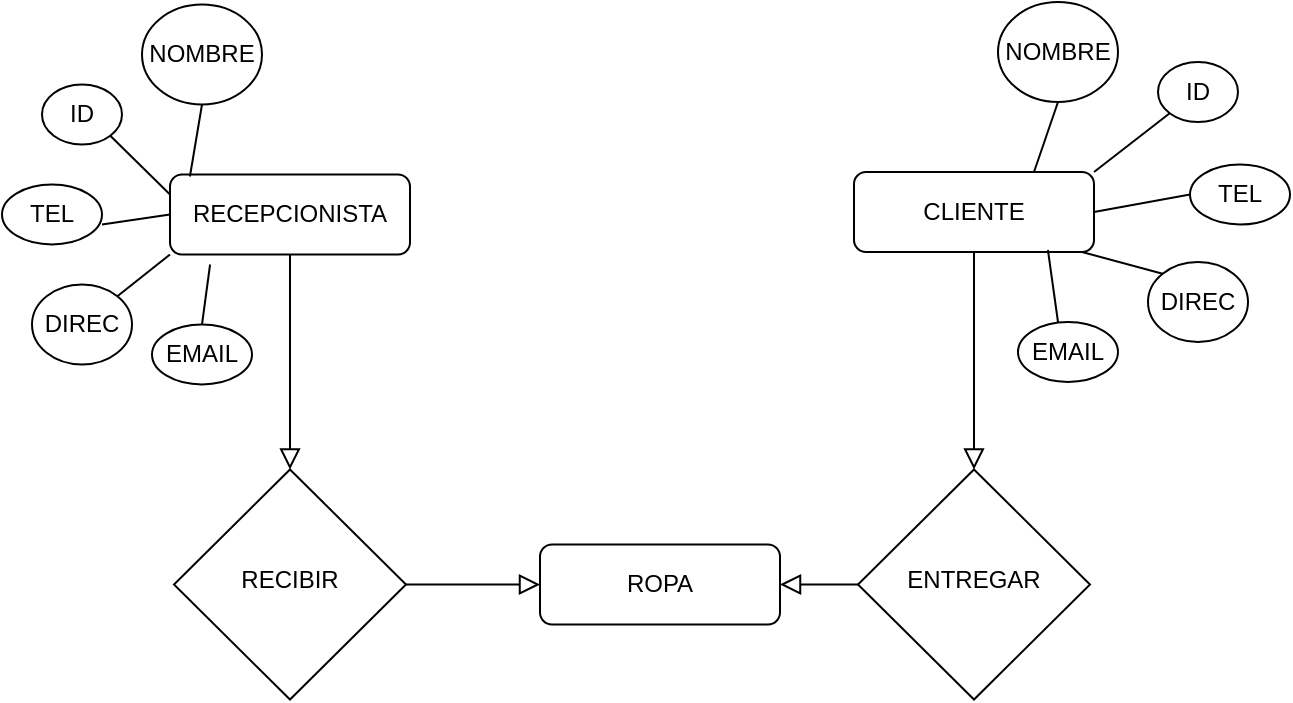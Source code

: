 <mxfile version="21.6.2" type="device">
  <diagram id="C5RBs43oDa-KdzZeNtuy" name="Page-1">
    <mxGraphModel dx="1339" dy="585" grid="1" gridSize="10" guides="1" tooltips="1" connect="1" arrows="1" fold="1" page="1" pageScale="1" pageWidth="827" pageHeight="1169" math="0" shadow="0">
      <root>
        <mxCell id="WIyWlLk6GJQsqaUBKTNV-0" />
        <mxCell id="WIyWlLk6GJQsqaUBKTNV-1" parent="WIyWlLk6GJQsqaUBKTNV-0" />
        <mxCell id="stQVZVlWbaRNSmeZQ-yg-0" value="" style="rounded=0;html=1;jettySize=auto;orthogonalLoop=1;fontSize=11;endArrow=block;endFill=0;endSize=8;strokeWidth=1;shadow=0;labelBackgroundColor=none;edgeStyle=orthogonalEdgeStyle;entryX=0;entryY=0.5;entryDx=0;entryDy=0;exitX=1;exitY=0.5;exitDx=0;exitDy=0;" edge="1" parent="WIyWlLk6GJQsqaUBKTNV-1" source="stQVZVlWbaRNSmeZQ-yg-2" target="stQVZVlWbaRNSmeZQ-yg-4">
          <mxGeometry relative="1" as="geometry">
            <mxPoint x="324" y="671.25" as="sourcePoint" />
            <mxPoint x="324" y="721.25" as="targetPoint" />
          </mxGeometry>
        </mxCell>
        <mxCell id="stQVZVlWbaRNSmeZQ-yg-1" value="RECEPCIONISTA" style="rounded=1;whiteSpace=wrap;html=1;fontSize=12;glass=0;strokeWidth=1;shadow=0;" vertex="1" parent="WIyWlLk6GJQsqaUBKTNV-1">
          <mxGeometry x="144" y="566.25" width="120" height="40" as="geometry" />
        </mxCell>
        <mxCell id="stQVZVlWbaRNSmeZQ-yg-2" value="RECIBIR" style="rhombus;whiteSpace=wrap;html=1;shadow=0;fontFamily=Helvetica;fontSize=12;align=center;strokeWidth=1;spacing=6;spacingTop=-4;" vertex="1" parent="WIyWlLk6GJQsqaUBKTNV-1">
          <mxGeometry x="146" y="713.75" width="116" height="115" as="geometry" />
        </mxCell>
        <mxCell id="stQVZVlWbaRNSmeZQ-yg-3" value="CLIENTE" style="rounded=1;whiteSpace=wrap;html=1;fontSize=12;glass=0;strokeWidth=1;shadow=0;" vertex="1" parent="WIyWlLk6GJQsqaUBKTNV-1">
          <mxGeometry x="486" y="565" width="120" height="40" as="geometry" />
        </mxCell>
        <mxCell id="stQVZVlWbaRNSmeZQ-yg-4" value="ROPA" style="rounded=1;whiteSpace=wrap;html=1;fontSize=12;glass=0;strokeWidth=1;shadow=0;" vertex="1" parent="WIyWlLk6GJQsqaUBKTNV-1">
          <mxGeometry x="329" y="751.25" width="120" height="40" as="geometry" />
        </mxCell>
        <mxCell id="stQVZVlWbaRNSmeZQ-yg-5" value="NOMBRE" style="ellipse;whiteSpace=wrap;html=1;" vertex="1" parent="WIyWlLk6GJQsqaUBKTNV-1">
          <mxGeometry x="130" y="481.25" width="60" height="50" as="geometry" />
        </mxCell>
        <mxCell id="stQVZVlWbaRNSmeZQ-yg-6" value="ID" style="ellipse;whiteSpace=wrap;html=1;" vertex="1" parent="WIyWlLk6GJQsqaUBKTNV-1">
          <mxGeometry x="80" y="521.25" width="40" height="30" as="geometry" />
        </mxCell>
        <mxCell id="stQVZVlWbaRNSmeZQ-yg-7" value="TEL" style="ellipse;whiteSpace=wrap;html=1;" vertex="1" parent="WIyWlLk6GJQsqaUBKTNV-1">
          <mxGeometry x="60" y="571.25" width="50" height="30" as="geometry" />
        </mxCell>
        <mxCell id="stQVZVlWbaRNSmeZQ-yg-8" value="DIREC" style="ellipse;whiteSpace=wrap;html=1;" vertex="1" parent="WIyWlLk6GJQsqaUBKTNV-1">
          <mxGeometry x="75" y="621.25" width="50" height="40" as="geometry" />
        </mxCell>
        <mxCell id="stQVZVlWbaRNSmeZQ-yg-9" value="EMAIL" style="ellipse;whiteSpace=wrap;html=1;" vertex="1" parent="WIyWlLk6GJQsqaUBKTNV-1">
          <mxGeometry x="135" y="641.25" width="50" height="30" as="geometry" />
        </mxCell>
        <mxCell id="stQVZVlWbaRNSmeZQ-yg-10" value="" style="endArrow=none;html=1;rounded=0;entryX=0.167;entryY=1.125;entryDx=0;entryDy=0;entryPerimeter=0;exitX=0.5;exitY=0;exitDx=0;exitDy=0;" edge="1" parent="WIyWlLk6GJQsqaUBKTNV-1" source="stQVZVlWbaRNSmeZQ-yg-9" target="stQVZVlWbaRNSmeZQ-yg-1">
          <mxGeometry width="50" height="50" relative="1" as="geometry">
            <mxPoint x="190" y="681.25" as="sourcePoint" />
            <mxPoint x="220" y="641.25" as="targetPoint" />
          </mxGeometry>
        </mxCell>
        <mxCell id="stQVZVlWbaRNSmeZQ-yg-11" value="" style="endArrow=none;html=1;rounded=0;exitX=1;exitY=0;exitDx=0;exitDy=0;entryX=0;entryY=1;entryDx=0;entryDy=0;" edge="1" parent="WIyWlLk6GJQsqaUBKTNV-1" source="stQVZVlWbaRNSmeZQ-yg-8" target="stQVZVlWbaRNSmeZQ-yg-1">
          <mxGeometry width="50" height="50" relative="1" as="geometry">
            <mxPoint x="100" y="621.25" as="sourcePoint" />
            <mxPoint x="150" y="571.25" as="targetPoint" />
          </mxGeometry>
        </mxCell>
        <mxCell id="stQVZVlWbaRNSmeZQ-yg-12" value="" style="endArrow=none;html=1;rounded=0;entryX=0;entryY=0.5;entryDx=0;entryDy=0;" edge="1" parent="WIyWlLk6GJQsqaUBKTNV-1" target="stQVZVlWbaRNSmeZQ-yg-1">
          <mxGeometry width="50" height="50" relative="1" as="geometry">
            <mxPoint x="110" y="591.25" as="sourcePoint" />
            <mxPoint x="160" y="541.25" as="targetPoint" />
          </mxGeometry>
        </mxCell>
        <mxCell id="stQVZVlWbaRNSmeZQ-yg-13" value="" style="endArrow=none;html=1;rounded=0;exitX=0.083;exitY=0.025;exitDx=0;exitDy=0;exitPerimeter=0;entryX=0.5;entryY=1;entryDx=0;entryDy=0;" edge="1" parent="WIyWlLk6GJQsqaUBKTNV-1" source="stQVZVlWbaRNSmeZQ-yg-1" target="stQVZVlWbaRNSmeZQ-yg-5">
          <mxGeometry width="50" height="50" relative="1" as="geometry">
            <mxPoint x="180" y="561.25" as="sourcePoint" />
            <mxPoint x="230" y="511.25" as="targetPoint" />
          </mxGeometry>
        </mxCell>
        <mxCell id="stQVZVlWbaRNSmeZQ-yg-14" value="" style="endArrow=none;html=1;rounded=0;entryX=1;entryY=1;entryDx=0;entryDy=0;exitX=0;exitY=0.25;exitDx=0;exitDy=0;" edge="1" parent="WIyWlLk6GJQsqaUBKTNV-1" source="stQVZVlWbaRNSmeZQ-yg-1" target="stQVZVlWbaRNSmeZQ-yg-6">
          <mxGeometry width="50" height="50" relative="1" as="geometry">
            <mxPoint x="110" y="601.25" as="sourcePoint" />
            <mxPoint x="160" y="551.25" as="targetPoint" />
          </mxGeometry>
        </mxCell>
        <mxCell id="stQVZVlWbaRNSmeZQ-yg-15" value="NOMBRE" style="ellipse;whiteSpace=wrap;html=1;" vertex="1" parent="WIyWlLk6GJQsqaUBKTNV-1">
          <mxGeometry x="558" y="480" width="60" height="50" as="geometry" />
        </mxCell>
        <mxCell id="stQVZVlWbaRNSmeZQ-yg-16" value="ID" style="ellipse;whiteSpace=wrap;html=1;" vertex="1" parent="WIyWlLk6GJQsqaUBKTNV-1">
          <mxGeometry x="638" y="510" width="40" height="30" as="geometry" />
        </mxCell>
        <mxCell id="stQVZVlWbaRNSmeZQ-yg-17" value="TEL" style="ellipse;whiteSpace=wrap;html=1;" vertex="1" parent="WIyWlLk6GJQsqaUBKTNV-1">
          <mxGeometry x="654" y="561.25" width="50" height="30" as="geometry" />
        </mxCell>
        <mxCell id="stQVZVlWbaRNSmeZQ-yg-18" value="DIREC" style="ellipse;whiteSpace=wrap;html=1;" vertex="1" parent="WIyWlLk6GJQsqaUBKTNV-1">
          <mxGeometry x="633" y="610" width="50" height="40" as="geometry" />
        </mxCell>
        <mxCell id="stQVZVlWbaRNSmeZQ-yg-19" value="EMAIL" style="ellipse;whiteSpace=wrap;html=1;" vertex="1" parent="WIyWlLk6GJQsqaUBKTNV-1">
          <mxGeometry x="568" y="640" width="50" height="30" as="geometry" />
        </mxCell>
        <mxCell id="stQVZVlWbaRNSmeZQ-yg-20" value="" style="endArrow=none;html=1;rounded=0;exitX=0.75;exitY=0;exitDx=0;exitDy=0;entryX=0.5;entryY=1;entryDx=0;entryDy=0;" edge="1" parent="WIyWlLk6GJQsqaUBKTNV-1" source="stQVZVlWbaRNSmeZQ-yg-3" target="stQVZVlWbaRNSmeZQ-yg-15">
          <mxGeometry width="50" height="50" relative="1" as="geometry">
            <mxPoint x="538" y="580" as="sourcePoint" />
            <mxPoint x="588" y="530" as="targetPoint" />
          </mxGeometry>
        </mxCell>
        <mxCell id="stQVZVlWbaRNSmeZQ-yg-21" value="" style="endArrow=none;html=1;rounded=0;entryX=0;entryY=1;entryDx=0;entryDy=0;exitX=1;exitY=0;exitDx=0;exitDy=0;" edge="1" parent="WIyWlLk6GJQsqaUBKTNV-1" source="stQVZVlWbaRNSmeZQ-yg-3" target="stQVZVlWbaRNSmeZQ-yg-16">
          <mxGeometry width="50" height="50" relative="1" as="geometry">
            <mxPoint x="614" y="561.25" as="sourcePoint" />
            <mxPoint x="658" y="520" as="targetPoint" />
          </mxGeometry>
        </mxCell>
        <mxCell id="stQVZVlWbaRNSmeZQ-yg-22" value="" style="endArrow=none;html=1;rounded=0;entryX=0.808;entryY=0.975;entryDx=0;entryDy=0;entryPerimeter=0;" edge="1" parent="WIyWlLk6GJQsqaUBKTNV-1" target="stQVZVlWbaRNSmeZQ-yg-3">
          <mxGeometry width="50" height="50" relative="1" as="geometry">
            <mxPoint x="588" y="640" as="sourcePoint" />
            <mxPoint x="588" y="620" as="targetPoint" />
          </mxGeometry>
        </mxCell>
        <mxCell id="stQVZVlWbaRNSmeZQ-yg-23" value="" style="endArrow=none;html=1;rounded=0;exitX=1;exitY=0.5;exitDx=0;exitDy=0;entryX=0;entryY=0.5;entryDx=0;entryDy=0;" edge="1" parent="WIyWlLk6GJQsqaUBKTNV-1" source="stQVZVlWbaRNSmeZQ-yg-3" target="stQVZVlWbaRNSmeZQ-yg-17">
          <mxGeometry width="50" height="50" relative="1" as="geometry">
            <mxPoint x="598" y="640" as="sourcePoint" />
            <mxPoint x="648" y="590" as="targetPoint" />
          </mxGeometry>
        </mxCell>
        <mxCell id="stQVZVlWbaRNSmeZQ-yg-24" value="" style="endArrow=none;html=1;rounded=0;entryX=0;entryY=0;entryDx=0;entryDy=0;exitX=0.95;exitY=1;exitDx=0;exitDy=0;exitPerimeter=0;" edge="1" parent="WIyWlLk6GJQsqaUBKTNV-1" source="stQVZVlWbaRNSmeZQ-yg-3" target="stQVZVlWbaRNSmeZQ-yg-18">
          <mxGeometry width="50" height="50" relative="1" as="geometry">
            <mxPoint x="588" y="660" as="sourcePoint" />
            <mxPoint x="638" y="610" as="targetPoint" />
          </mxGeometry>
        </mxCell>
        <mxCell id="stQVZVlWbaRNSmeZQ-yg-25" value="ENTREGAR" style="rhombus;whiteSpace=wrap;html=1;shadow=0;fontFamily=Helvetica;fontSize=12;align=center;strokeWidth=1;spacing=6;spacingTop=-4;" vertex="1" parent="WIyWlLk6GJQsqaUBKTNV-1">
          <mxGeometry x="488" y="713.75" width="116" height="115" as="geometry" />
        </mxCell>
        <mxCell id="stQVZVlWbaRNSmeZQ-yg-26" value="" style="rounded=0;html=1;jettySize=auto;orthogonalLoop=1;fontSize=11;endArrow=block;endFill=0;endSize=8;strokeWidth=1;shadow=0;labelBackgroundColor=none;edgeStyle=orthogonalEdgeStyle;entryX=0.5;entryY=0;entryDx=0;entryDy=0;exitX=0.5;exitY=1;exitDx=0;exitDy=0;" edge="1" parent="WIyWlLk6GJQsqaUBKTNV-1" source="stQVZVlWbaRNSmeZQ-yg-1" target="stQVZVlWbaRNSmeZQ-yg-2">
          <mxGeometry relative="1" as="geometry">
            <mxPoint x="210" y="634.25" as="sourcePoint" />
            <mxPoint x="202" y="693.75" as="targetPoint" />
          </mxGeometry>
        </mxCell>
        <mxCell id="stQVZVlWbaRNSmeZQ-yg-27" value="" style="rounded=0;html=1;jettySize=auto;orthogonalLoop=1;fontSize=11;endArrow=block;endFill=0;endSize=8;strokeWidth=1;shadow=0;labelBackgroundColor=none;edgeStyle=orthogonalEdgeStyle;entryX=0.5;entryY=0;entryDx=0;entryDy=0;exitX=0.5;exitY=1;exitDx=0;exitDy=0;" edge="1" parent="WIyWlLk6GJQsqaUBKTNV-1" source="stQVZVlWbaRNSmeZQ-yg-3" target="stQVZVlWbaRNSmeZQ-yg-25">
          <mxGeometry relative="1" as="geometry">
            <mxPoint x="538" y="615" as="sourcePoint" />
            <mxPoint x="560" y="692.5" as="targetPoint" />
          </mxGeometry>
        </mxCell>
        <mxCell id="stQVZVlWbaRNSmeZQ-yg-28" value="" style="rounded=0;html=1;jettySize=auto;orthogonalLoop=1;fontSize=11;endArrow=block;endFill=0;endSize=8;strokeWidth=1;shadow=0;labelBackgroundColor=none;edgeStyle=orthogonalEdgeStyle;entryX=1;entryY=0.5;entryDx=0;entryDy=0;exitX=0;exitY=0.5;exitDx=0;exitDy=0;" edge="1" parent="WIyWlLk6GJQsqaUBKTNV-1" source="stQVZVlWbaRNSmeZQ-yg-25" target="stQVZVlWbaRNSmeZQ-yg-4">
          <mxGeometry relative="1" as="geometry">
            <mxPoint x="479" y="731.25" as="sourcePoint" />
            <mxPoint x="506" y="822.25" as="targetPoint" />
          </mxGeometry>
        </mxCell>
      </root>
    </mxGraphModel>
  </diagram>
</mxfile>
